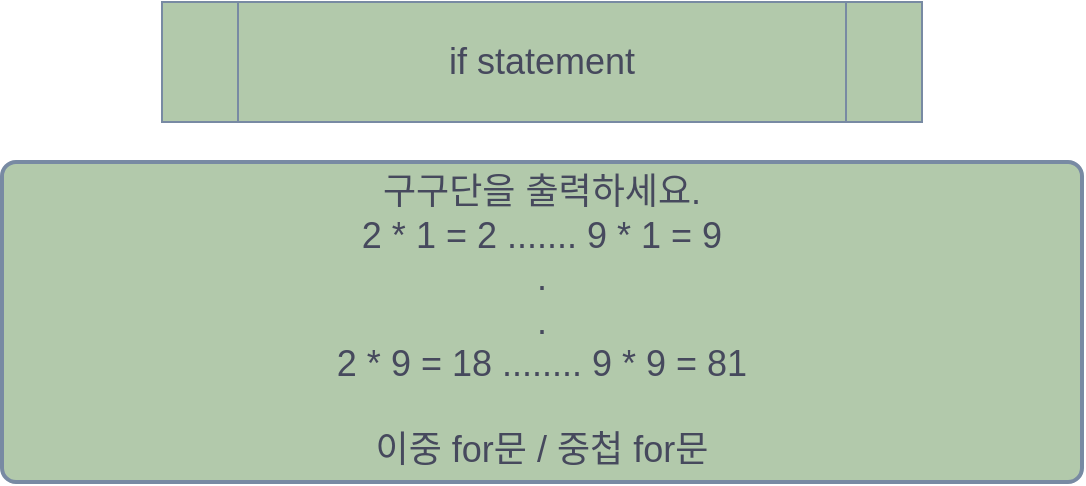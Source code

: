 <mxfile version="19.0.3" type="device"><diagram id="Y56tgDRLd6p5TwC8NwE1" name="Page-1"><mxGraphModel dx="1102" dy="854" grid="1" gridSize="10" guides="1" tooltips="1" connect="1" arrows="1" fold="1" page="1" pageScale="1" pageWidth="850" pageHeight="1100" math="0" shadow="0"><root><mxCell id="0"/><mxCell id="1" parent="0"/><mxCell id="qR9GzsPlzWEd3IfKIrVS-1" value="if statement" style="shape=process;whiteSpace=wrap;html=1;backgroundOutline=1;fillColor=#B2C9AB;strokeColor=#788AA3;fontSize=18;fontColor=#46495D;" vertex="1" parent="1"><mxGeometry x="430" width="380" height="60" as="geometry"/></mxCell><mxCell id="qR9GzsPlzWEd3IfKIrVS-2" value="구구단을 출력하세요.&lt;br&gt;2 * 1 = 2 ....... 9 * 1 = 9&lt;br&gt;.&lt;br&gt;.&lt;br&gt;2 * 9 = 18 ........ 9 * 9 = 81&lt;br&gt;&lt;br&gt;이중 for문 / 중첩 for문" style="rounded=1;whiteSpace=wrap;html=1;absoluteArcSize=1;arcSize=14;strokeWidth=2;fontSize=18;fillColor=#B2C9AB;strokeColor=#788AA3;fontColor=#46495D;" vertex="1" parent="1"><mxGeometry x="350" y="80" width="540" height="160" as="geometry"/></mxCell></root></mxGraphModel></diagram></mxfile>